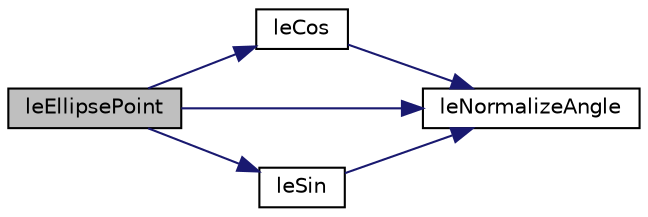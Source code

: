 digraph "leEllipsePoint"
{
 // LATEX_PDF_SIZE
  edge [fontname="Helvetica",fontsize="10",labelfontname="Helvetica",labelfontsize="10"];
  node [fontname="Helvetica",fontsize="10",shape=record];
  rankdir="LR";
  Node1 [label="leEllipsePoint",height=0.2,width=0.4,color="black", fillcolor="grey75", style="filled", fontcolor="black",tooltip="Calculates points in an arc."];
  Node1 -> Node2 [color="midnightblue",fontsize="10",style="solid",fontname="Helvetica"];
  Node2 [label="leCos",height=0.2,width=0.4,color="black", fillcolor="white", style="filled",URL="$legato__math_8h.html#a1554ac95c616b25413ce7ba085a0ec53",tooltip="Calculate cosine of a number."];
  Node2 -> Node3 [color="midnightblue",fontsize="10",style="solid",fontname="Helvetica"];
  Node3 [label="leNormalizeAngle",height=0.2,width=0.4,color="black", fillcolor="white", style="filled",URL="$legato__math_8h.html#a40f2fd917b91367018699f4876df788a",tooltip="Normalize an angle between 0 - 360."];
  Node1 -> Node3 [color="midnightblue",fontsize="10",style="solid",fontname="Helvetica"];
  Node1 -> Node4 [color="midnightblue",fontsize="10",style="solid",fontname="Helvetica"];
  Node4 [label="leSin",height=0.2,width=0.4,color="black", fillcolor="white", style="filled",URL="$legato__math_8h.html#a31842ab556a8d3b8f140b1f8166b7cd2",tooltip="Calculate sin of a number."];
  Node4 -> Node3 [color="midnightblue",fontsize="10",style="solid",fontname="Helvetica"];
}
